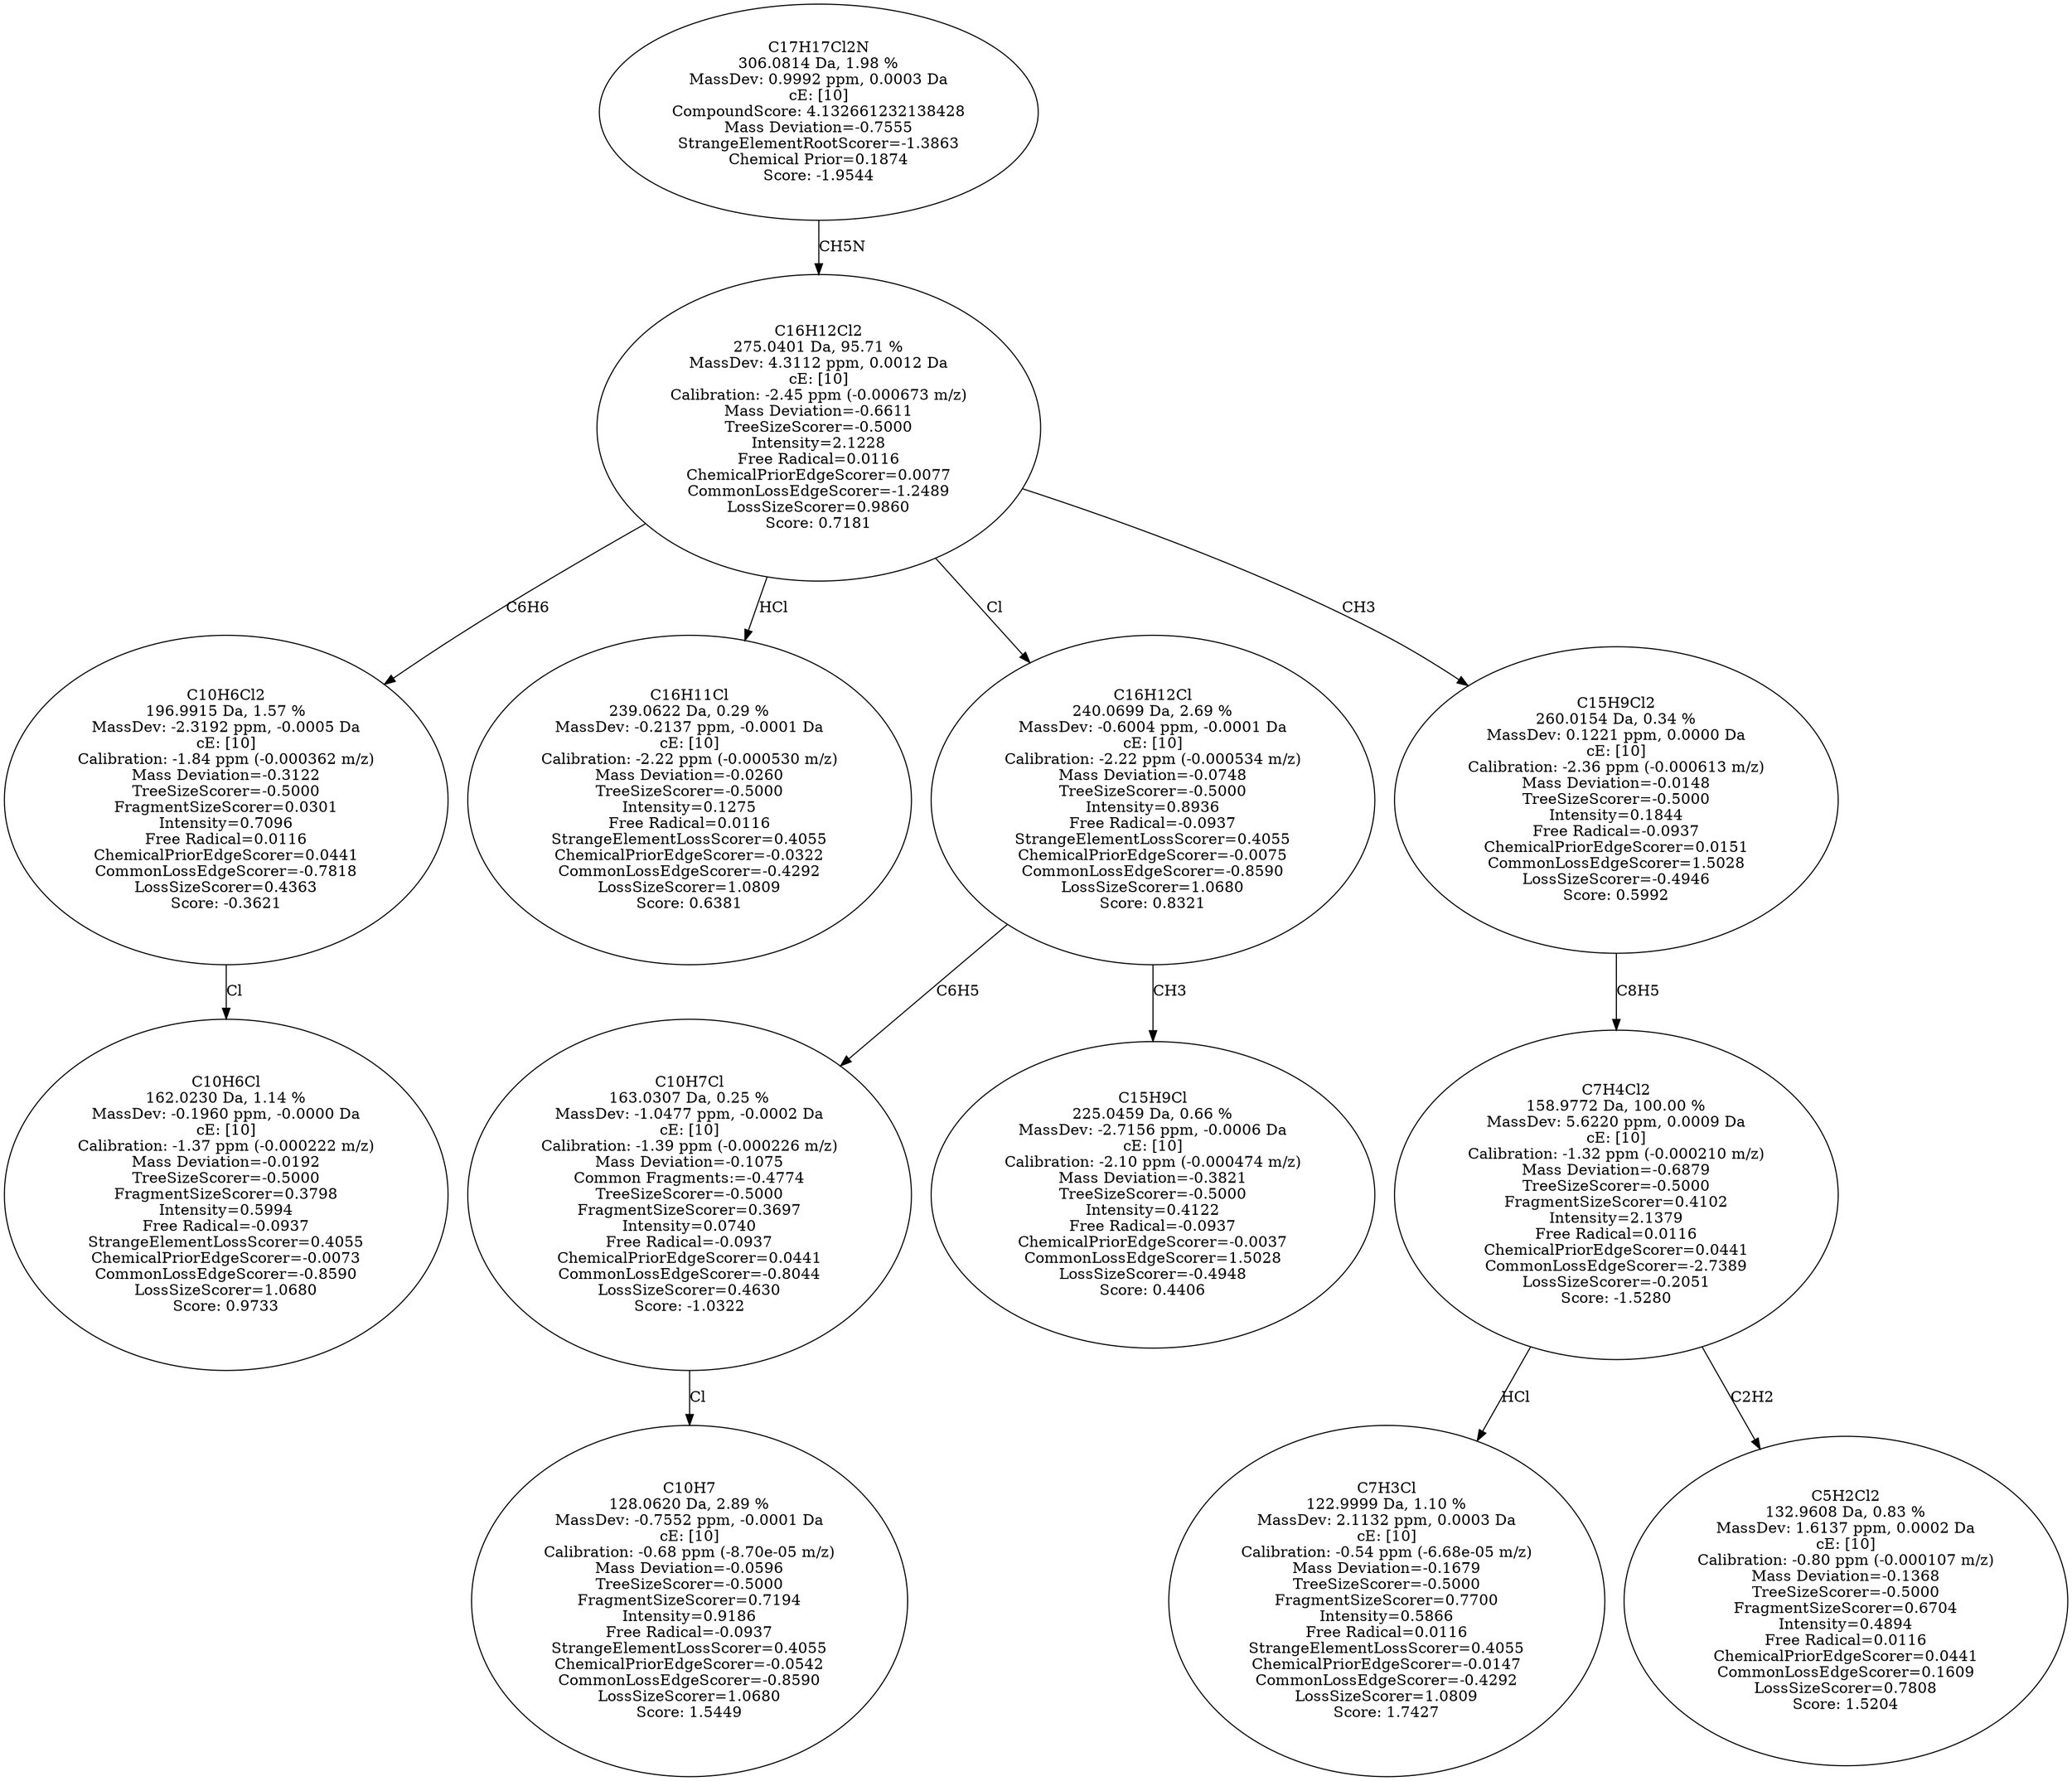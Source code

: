 strict digraph {
v1 [label="C10H6Cl\n162.0230 Da, 1.14 %\nMassDev: -0.1960 ppm, -0.0000 Da\ncE: [10]\nCalibration: -1.37 ppm (-0.000222 m/z)\nMass Deviation=-0.0192\nTreeSizeScorer=-0.5000\nFragmentSizeScorer=0.3798\nIntensity=0.5994\nFree Radical=-0.0937\nStrangeElementLossScorer=0.4055\nChemicalPriorEdgeScorer=-0.0073\nCommonLossEdgeScorer=-0.8590\nLossSizeScorer=1.0680\nScore: 0.9733"];
v2 [label="C10H6Cl2\n196.9915 Da, 1.57 %\nMassDev: -2.3192 ppm, -0.0005 Da\ncE: [10]\nCalibration: -1.84 ppm (-0.000362 m/z)\nMass Deviation=-0.3122\nTreeSizeScorer=-0.5000\nFragmentSizeScorer=0.0301\nIntensity=0.7096\nFree Radical=0.0116\nChemicalPriorEdgeScorer=0.0441\nCommonLossEdgeScorer=-0.7818\nLossSizeScorer=0.4363\nScore: -0.3621"];
v3 [label="C16H11Cl\n239.0622 Da, 0.29 %\nMassDev: -0.2137 ppm, -0.0001 Da\ncE: [10]\nCalibration: -2.22 ppm (-0.000530 m/z)\nMass Deviation=-0.0260\nTreeSizeScorer=-0.5000\nIntensity=0.1275\nFree Radical=0.0116\nStrangeElementLossScorer=0.4055\nChemicalPriorEdgeScorer=-0.0322\nCommonLossEdgeScorer=-0.4292\nLossSizeScorer=1.0809\nScore: 0.6381"];
v4 [label="C10H7\n128.0620 Da, 2.89 %\nMassDev: -0.7552 ppm, -0.0001 Da\ncE: [10]\nCalibration: -0.68 ppm (-8.70e-05 m/z)\nMass Deviation=-0.0596\nTreeSizeScorer=-0.5000\nFragmentSizeScorer=0.7194\nIntensity=0.9186\nFree Radical=-0.0937\nStrangeElementLossScorer=0.4055\nChemicalPriorEdgeScorer=-0.0542\nCommonLossEdgeScorer=-0.8590\nLossSizeScorer=1.0680\nScore: 1.5449"];
v5 [label="C10H7Cl\n163.0307 Da, 0.25 %\nMassDev: -1.0477 ppm, -0.0002 Da\ncE: [10]\nCalibration: -1.39 ppm (-0.000226 m/z)\nMass Deviation=-0.1075\nCommon Fragments:=-0.4774\nTreeSizeScorer=-0.5000\nFragmentSizeScorer=0.3697\nIntensity=0.0740\nFree Radical=-0.0937\nChemicalPriorEdgeScorer=0.0441\nCommonLossEdgeScorer=-0.8044\nLossSizeScorer=0.4630\nScore: -1.0322"];
v6 [label="C15H9Cl\n225.0459 Da, 0.66 %\nMassDev: -2.7156 ppm, -0.0006 Da\ncE: [10]\nCalibration: -2.10 ppm (-0.000474 m/z)\nMass Deviation=-0.3821\nTreeSizeScorer=-0.5000\nIntensity=0.4122\nFree Radical=-0.0937\nChemicalPriorEdgeScorer=-0.0037\nCommonLossEdgeScorer=1.5028\nLossSizeScorer=-0.4948\nScore: 0.4406"];
v7 [label="C16H12Cl\n240.0699 Da, 2.69 %\nMassDev: -0.6004 ppm, -0.0001 Da\ncE: [10]\nCalibration: -2.22 ppm (-0.000534 m/z)\nMass Deviation=-0.0748\nTreeSizeScorer=-0.5000\nIntensity=0.8936\nFree Radical=-0.0937\nStrangeElementLossScorer=0.4055\nChemicalPriorEdgeScorer=-0.0075\nCommonLossEdgeScorer=-0.8590\nLossSizeScorer=1.0680\nScore: 0.8321"];
v8 [label="C7H3Cl\n122.9999 Da, 1.10 %\nMassDev: 2.1132 ppm, 0.0003 Da\ncE: [10]\nCalibration: -0.54 ppm (-6.68e-05 m/z)\nMass Deviation=-0.1679\nTreeSizeScorer=-0.5000\nFragmentSizeScorer=0.7700\nIntensity=0.5866\nFree Radical=0.0116\nStrangeElementLossScorer=0.4055\nChemicalPriorEdgeScorer=-0.0147\nCommonLossEdgeScorer=-0.4292\nLossSizeScorer=1.0809\nScore: 1.7427"];
v9 [label="C5H2Cl2\n132.9608 Da, 0.83 %\nMassDev: 1.6137 ppm, 0.0002 Da\ncE: [10]\nCalibration: -0.80 ppm (-0.000107 m/z)\nMass Deviation=-0.1368\nTreeSizeScorer=-0.5000\nFragmentSizeScorer=0.6704\nIntensity=0.4894\nFree Radical=0.0116\nChemicalPriorEdgeScorer=0.0441\nCommonLossEdgeScorer=0.1609\nLossSizeScorer=0.7808\nScore: 1.5204"];
v10 [label="C7H4Cl2\n158.9772 Da, 100.00 %\nMassDev: 5.6220 ppm, 0.0009 Da\ncE: [10]\nCalibration: -1.32 ppm (-0.000210 m/z)\nMass Deviation=-0.6879\nTreeSizeScorer=-0.5000\nFragmentSizeScorer=0.4102\nIntensity=2.1379\nFree Radical=0.0116\nChemicalPriorEdgeScorer=0.0441\nCommonLossEdgeScorer=-2.7389\nLossSizeScorer=-0.2051\nScore: -1.5280"];
v11 [label="C15H9Cl2\n260.0154 Da, 0.34 %\nMassDev: 0.1221 ppm, 0.0000 Da\ncE: [10]\nCalibration: -2.36 ppm (-0.000613 m/z)\nMass Deviation=-0.0148\nTreeSizeScorer=-0.5000\nIntensity=0.1844\nFree Radical=-0.0937\nChemicalPriorEdgeScorer=0.0151\nCommonLossEdgeScorer=1.5028\nLossSizeScorer=-0.4946\nScore: 0.5992"];
v12 [label="C16H12Cl2\n275.0401 Da, 95.71 %\nMassDev: 4.3112 ppm, 0.0012 Da\ncE: [10]\nCalibration: -2.45 ppm (-0.000673 m/z)\nMass Deviation=-0.6611\nTreeSizeScorer=-0.5000\nIntensity=2.1228\nFree Radical=0.0116\nChemicalPriorEdgeScorer=0.0077\nCommonLossEdgeScorer=-1.2489\nLossSizeScorer=0.9860\nScore: 0.7181"];
v13 [label="C17H17Cl2N\n306.0814 Da, 1.98 %\nMassDev: 0.9992 ppm, 0.0003 Da\ncE: [10]\nCompoundScore: 4.132661232138428\nMass Deviation=-0.7555\nStrangeElementRootScorer=-1.3863\nChemical Prior=0.1874\nScore: -1.9544"];
v2 -> v1 [label="Cl"];
v12 -> v2 [label="C6H6"];
v12 -> v3 [label="HCl"];
v5 -> v4 [label="Cl"];
v7 -> v5 [label="C6H5"];
v7 -> v6 [label="CH3"];
v12 -> v7 [label="Cl"];
v10 -> v8 [label="HCl"];
v10 -> v9 [label="C2H2"];
v11 -> v10 [label="C8H5"];
v12 -> v11 [label="CH3"];
v13 -> v12 [label="CH5N"];
}